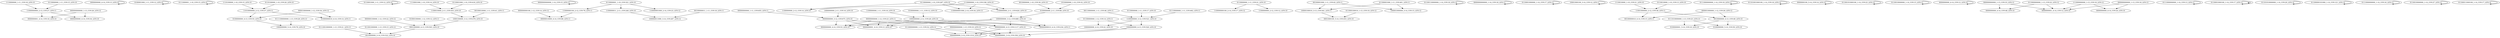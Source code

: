 digraph G {
    "1110000000_1-11_COV:18_LEN:10" -> "11000000000_2-13_COV:27_LEN:11";
    "0000000000_4-14_COV:13_LEN:10" -> "0000000000_4-14_COV:13_LEN:10";
    "0100001000_1-11_COV:12_LEN:10" -> "0100001000_1-11_COV:12_LEN:10";
    "0111000001_1-10_COV:15_LEN:10" -> "0111000001_1-10_COV:15_LEN:10";
    "1110100000_1-10_COV:15_LEN:10" -> "11010000000_2-12_COV:37_LEN:11";
    "0110001000_1-11_COV:12_LEN:10" -> "0110001000_1-11_COV:12_LEN:10";
    "1000100000_3-12_COV:478_LEN:10" -> "0001000000_4-13_COV:503_LEN:10";
    "0000000000000_1-14_COV:15_LEN:13" -> "0000000000000_1-14_COV:15_LEN:13";
    "000000000100_1-12_COV:14_LEN:12" -> "00000010000_4-14_COV:88_LEN:11";
    "00000000000_1-12_COV:23_LEN:11" -> "0000000000_4-14_COV:53_LEN:10";
    "00000000000_1-12_COV:23_LEN:11" -> "0000000000_4-13_COV:1117_LEN:10";
    "00000000000_1-12_COV:23_LEN:11" -> "00000000010_4-14_COV:234_LEN:11";
    "00000000000_1-12_COV:23_LEN:11" -> "0000000001_4-14_COV:13_LEN:10";
    "000000100000_1-12_COV:22_LEN:12" -> "0001000000_4-13_COV:503_LEN:10";
    "0010000000_1-10_COV:30_LEN:10" -> "0100000000_2-11_COV:68_LEN:10";
    "0110000000_1-11_COV:21_LEN:10" -> "110000000100_2-14_COV:17_LEN:12";
    "0110000000_1-11_COV:21_LEN:10" -> "1100000000_2-12_COV:12_LEN:10";
    "00100001000_1-11_COV:43_LEN:11" -> "10000100010_3-13_COV:441_LEN:11";
    "00100001000_1-11_COV:43_LEN:11" -> "100001000000_3-14_COV:15_LEN:12";
    "01100110000000_1-14_COV:18_LEN:14" -> "01100110000000_1-14_COV:18_LEN:14";
    "00100000011_1-11_COV:18_LEN:11" -> "100000011000_3-14_COV:267_LEN:12";
    "1110000000_1-10_COV:338_LEN:10" -> "1100000000_2-11_COV:620_LEN:10";
    "1110000000_1-10_COV:338_LEN:10" -> "1100000001000_2-14_COV:34_LEN:13";
    "1110000000_1-10_COV:338_LEN:10" -> "1100000000_2-12_COV:14_LEN:10";
    "1000000000_2-11_COV:16_LEN:10" -> "0000000000_3-12_COV:675_LEN:10";
    "0000000000000_1-14_COV:18_LEN:13" -> "0000000000000_1-14_COV:18_LEN:13";
    "0100000000_1-11_COV:12_LEN:10" -> "1000000000_2-12_COV:28_LEN:10";
    "0110001000000_1-14_COV:17_LEN:13" -> "0110001000000_1-14_COV:17_LEN:13";
    "1010000000_1-10_COV:32_LEN:10" -> "0100000000_2-11_COV:68_LEN:10";
    "1100000011_2-11_COV:240_LEN:10" -> "100000011000_3-14_COV:267_LEN:12";
    "0110000000_1-11_COV:15_LEN:10" -> "11000000000_2-13_COV:27_LEN:11";
    "10001000100_3-14_COV:12_LEN:11" -> "10001000100_3-14_COV:12_LEN:11";
    "0111010000000_1-13_COV:25_LEN:13" -> "0100000001_5-14_COV:18_LEN:10";
    "0111010000000_1-13_COV:25_LEN:13" -> "0100000000_5-14_COV:59_LEN:10";
    "0111000000000_1-14_COV:19_LEN:13" -> "0111000000000_1-14_COV:19_LEN:13";
    "00110000000_1-11_COV:46_LEN:11" -> "1100000000_3-12_COV:521_LEN:10";
    "1100000000_2-11_COV:620_LEN:10" -> "1000000000_3-12_COV:689_LEN:10";
    "01000100000_1-12_COV:12_LEN:11" -> "0001000000_4-13_COV:503_LEN:10";
    "1110010000_1-10_COV:21_LEN:10" -> "11001000000_2-12_COV:38_LEN:11";
    "0110010000_1-10_COV:13_LEN:10" -> "11001000000_2-12_COV:38_LEN:11";
    "000000000000_1-13_COV:26_LEN:12" -> "0000000001_4-14_COV:16_LEN:10";
    "000000000000_1-13_COV:26_LEN:12" -> "0000000000_4-14_COV:34_LEN:10";
    "01101001000100_1-14_COV:18_LEN:14" -> "01101001000100_1-14_COV:18_LEN:14";
    "0000000100_5-14_COV:14_LEN:10" -> "0000000100_5-14_COV:14_LEN:10";
    "01100101000100_1-14_COV:23_LEN:14" -> "01100101000100_1-14_COV:23_LEN:14";
    "0111001000000_1-13_COV:21_LEN:13" -> "0010000000_5-14_COV:522_LEN:10";
    "011000100010_1-13_COV:19_LEN:12" -> "0001000100_5-14_COV:453_LEN:10";
    "0110000000_1-10_COV:287_LEN:10" -> "1100000000_2-11_COV:620_LEN:10";
    "0110000000_1-10_COV:287_LEN:10" -> "1100000001000_2-14_COV:34_LEN:13";
    "0110000000_1-10_COV:287_LEN:10" -> "1100000000_2-12_COV:14_LEN:10";
    "1100000000_3-12_COV:521_LEN:10" -> "1000000000_4-13_COV:526_LEN:10";
    "1100000000_3-12_COV:521_LEN:10" -> "1000000000_4-14_COV:22_LEN:10";
    "0110010000000_1-14_COV:15_LEN:13" -> "0110010000000_1-14_COV:15_LEN:13";
    "0000000000_4-14_COV:12_LEN:10" -> "0000000000_4-14_COV:12_LEN:10";
    "1100010000_2-11_COV:435_LEN:10" -> "1000100000_3-12_COV:478_LEN:10";
    "0100000000_2-11_COV:68_LEN:10" -> "1000000000_3-12_COV:689_LEN:10";
    "0000000000_3-12_COV:675_LEN:10" -> "0000000000_4-14_COV:53_LEN:10";
    "0000000000_3-12_COV:675_LEN:10" -> "0000000000_4-13_COV:1117_LEN:10";
    "0000000000_3-12_COV:675_LEN:10" -> "00000000010_4-14_COV:234_LEN:11";
    "0000000000_3-12_COV:675_LEN:10" -> "0000000001_4-14_COV:13_LEN:10";
    "111000000000_1-13_COV:18_LEN:12" -> "0000000001_4-14_COV:12_LEN:10";
    "111000000000_1-13_COV:18_LEN:12" -> "0000000000_4-14_COV:24_LEN:10";
    "0100000000_4-13_COV:55_LEN:10" -> "1000000000_5-14_COV:78_LEN:10";
    "0010000000_4-13_COV:49_LEN:10" -> "0100000001_5-14_COV:18_LEN:10";
    "0010000000_4-13_COV:49_LEN:10" -> "0100000000_5-14_COV:59_LEN:10";
    "011001000000_1-13_COV:15_LEN:12" -> "0010000000_5-14_COV:522_LEN:10";
    "000000000000_1-13_COV:33_LEN:12" -> "0000000001_4-14_COV:12_LEN:10";
    "000000000000_1-13_COV:33_LEN:12" -> "0000000000_4-14_COV:48_LEN:10";
    "0111000000000_1-14_COV:13_LEN:13" -> "0111000000000_1-14_COV:13_LEN:13";
    "000000000000_1-13_COV:19_LEN:12" -> "0000000001_5-14_COV:356_LEN:10";
    "000000000000_1-13_COV:19_LEN:12" -> "0000000000_5-14_COV:1314_LEN:10";
    "0110001000100_1-14_COV:17_LEN:13" -> "0110001000100_1-14_COV:17_LEN:13";
    "0001000000_4-13_COV:503_LEN:10" -> "0010000000_5-14_COV:522_LEN:10";
    "01101010000000_1-14_COV:20_LEN:14" -> "01101010000000_1-14_COV:20_LEN:14";
    "0000000000_4-13_COV:1117_LEN:10" -> "0000000001_5-14_COV:356_LEN:10";
    "0000000000_4-13_COV:1117_LEN:10" -> "0000000000_5-14_COV:1314_LEN:10";
    "00100010000_1-11_COV:41_LEN:11" -> "1000100000_3-12_COV:478_LEN:10";
    "000000000000_1-13_COV:18_LEN:12" -> "0000000001_4-14_COV:12_LEN:10";
    "000000000000_1-13_COV:18_LEN:12" -> "0000000000_4-14_COV:24_LEN:10";
    "000001000000_1-12_COV:26_LEN:12" -> "0010000000_4-13_COV:49_LEN:10";
    "000001000000_1-12_COV:26_LEN:12" -> "00100000010_4-14_COV:15_LEN:11";
    "01100000101000_1-14_COV:121_LEN:14" -> "01100000101000_1-14_COV:121_LEN:14";
    "01100000000_1-12_COV:14_LEN:11" -> "1000000000_4-13_COV:526_LEN:10";
    "01100000000_1-12_COV:14_LEN:11" -> "1000000000_4-14_COV:22_LEN:10";
    "10000100010_3-13_COV:441_LEN:11" -> "0001000100_5-14_COV:453_LEN:10";
    "11001000000_2-12_COV:38_LEN:11" -> "0010000000_4-13_COV:49_LEN:10";
    "11001000000_2-12_COV:38_LEN:11" -> "00100000010_4-14_COV:15_LEN:11";
    "00000000000_1-11_COV:655_LEN:11" -> "0000000000_3-12_COV:675_LEN:10";
    "011000000000_1-13_COV:32_LEN:12" -> "0000000001_5-14_COV:356_LEN:10";
    "011000000000_1-13_COV:32_LEN:12" -> "0000000000_5-14_COV:1314_LEN:10";
    "11010000000_2-12_COV:37_LEN:11" -> "01000000010_4-14_COV:14_LEN:11";
    "11010000000_2-12_COV:37_LEN:11" -> "0100000000_4-13_COV:55_LEN:10";
    "0110000000_1-11_COV:17_LEN:10" -> "1100000000_3-12_COV:521_LEN:10";
    "0111000000000_1-14_COV:16_LEN:13" -> "0111000000000_1-14_COV:16_LEN:13";
    "0110010000000_1-14_COV:27_LEN:13" -> "0110010000000_1-14_COV:27_LEN:13";
    "1100000000_1-11_COV:16_LEN:10" -> "1000000000_2-12_COV:28_LEN:10";
    "1110001000_1-10_COV:14_LEN:10" -> "1100010000_2-11_COV:435_LEN:10";
    "1000000000_2-12_COV:28_LEN:10" -> "0000000000_4-14_COV:53_LEN:10";
    "1000000000_2-12_COV:28_LEN:10" -> "0000000000_4-13_COV:1117_LEN:10";
    "1000000000_2-12_COV:28_LEN:10" -> "00000000010_4-14_COV:234_LEN:11";
    "1000000000_2-12_COV:28_LEN:10" -> "0000000001_4-14_COV:13_LEN:10";
    "011000000000_1-13_COV:22_LEN:12" -> "0000000001_4-14_COV:12_LEN:10";
    "011000000000_1-13_COV:22_LEN:12" -> "0000000000_4-14_COV:48_LEN:10";
    "01100011000100_1-14_COV:17_LEN:14" -> "01100011000100_1-14_COV:17_LEN:14";
    "0111100000000_1-13_COV:28_LEN:13" -> "1000000000_5-14_COV:78_LEN:10";
    "1000000000_3-12_COV:689_LEN:10" -> "0000000000_4-14_COV:53_LEN:10";
    "1000000000_3-12_COV:689_LEN:10" -> "0000000000_4-13_COV:1117_LEN:10";
    "1000000000_3-12_COV:689_LEN:10" -> "00000000010_4-14_COV:234_LEN:11";
    "1000000000_3-12_COV:689_LEN:10" -> "0000000001_4-14_COV:13_LEN:10";
    "0110100000_1-10_COV:20_LEN:10" -> "11010000000_2-12_COV:37_LEN:11";
    "0110001000100_1-14_COV:17_LEN:13" -> "0110001000100_1-14_COV:17_LEN:13";
    "1000000000_4-13_COV:526_LEN:10" -> "0000000001_5-14_COV:356_LEN:10";
    "1000000000_4-13_COV:526_LEN:10" -> "0000000000_5-14_COV:1314_LEN:10";
    "0110000001_1-10_COV:321_LEN:10" -> "1100000011_2-11_COV:240_LEN:10";
    "0110000001_1-10_COV:321_LEN:10" -> "110000001000_2-14_COV:23_LEN:12";
    "0110000001_1-10_COV:321_LEN:10" -> "11000000100_2-12_COV:78_LEN:11";
    "01110000000_1-11_COV:462_LEN:11" -> "1100000000_3-12_COV:521_LEN:10";
    "0110001000_1-10_COV:418_LEN:10" -> "1100010000_2-11_COV:435_LEN:10";
    "11000000000_2-13_COV:27_LEN:11" -> "0000000001_4-14_COV:16_LEN:10";
    "11000000000_2-13_COV:27_LEN:11" -> "0000000000_4-14_COV:34_LEN:10";
    "11000000100_2-12_COV:78_LEN:11" -> "00000010000_4-14_COV:88_LEN:11";
    "000010000000_1-12_COV:34_LEN:12" -> "01000000010_4-14_COV:14_LEN:11";
    "000010000000_1-12_COV:34_LEN:12" -> "0100000000_4-13_COV:55_LEN:10";
    "01100001000_1-11_COV:401_LEN:11" -> "10000100010_3-13_COV:441_LEN:11";
    "01100001000_1-11_COV:401_LEN:11" -> "100001000000_3-14_COV:15_LEN:12";
}
